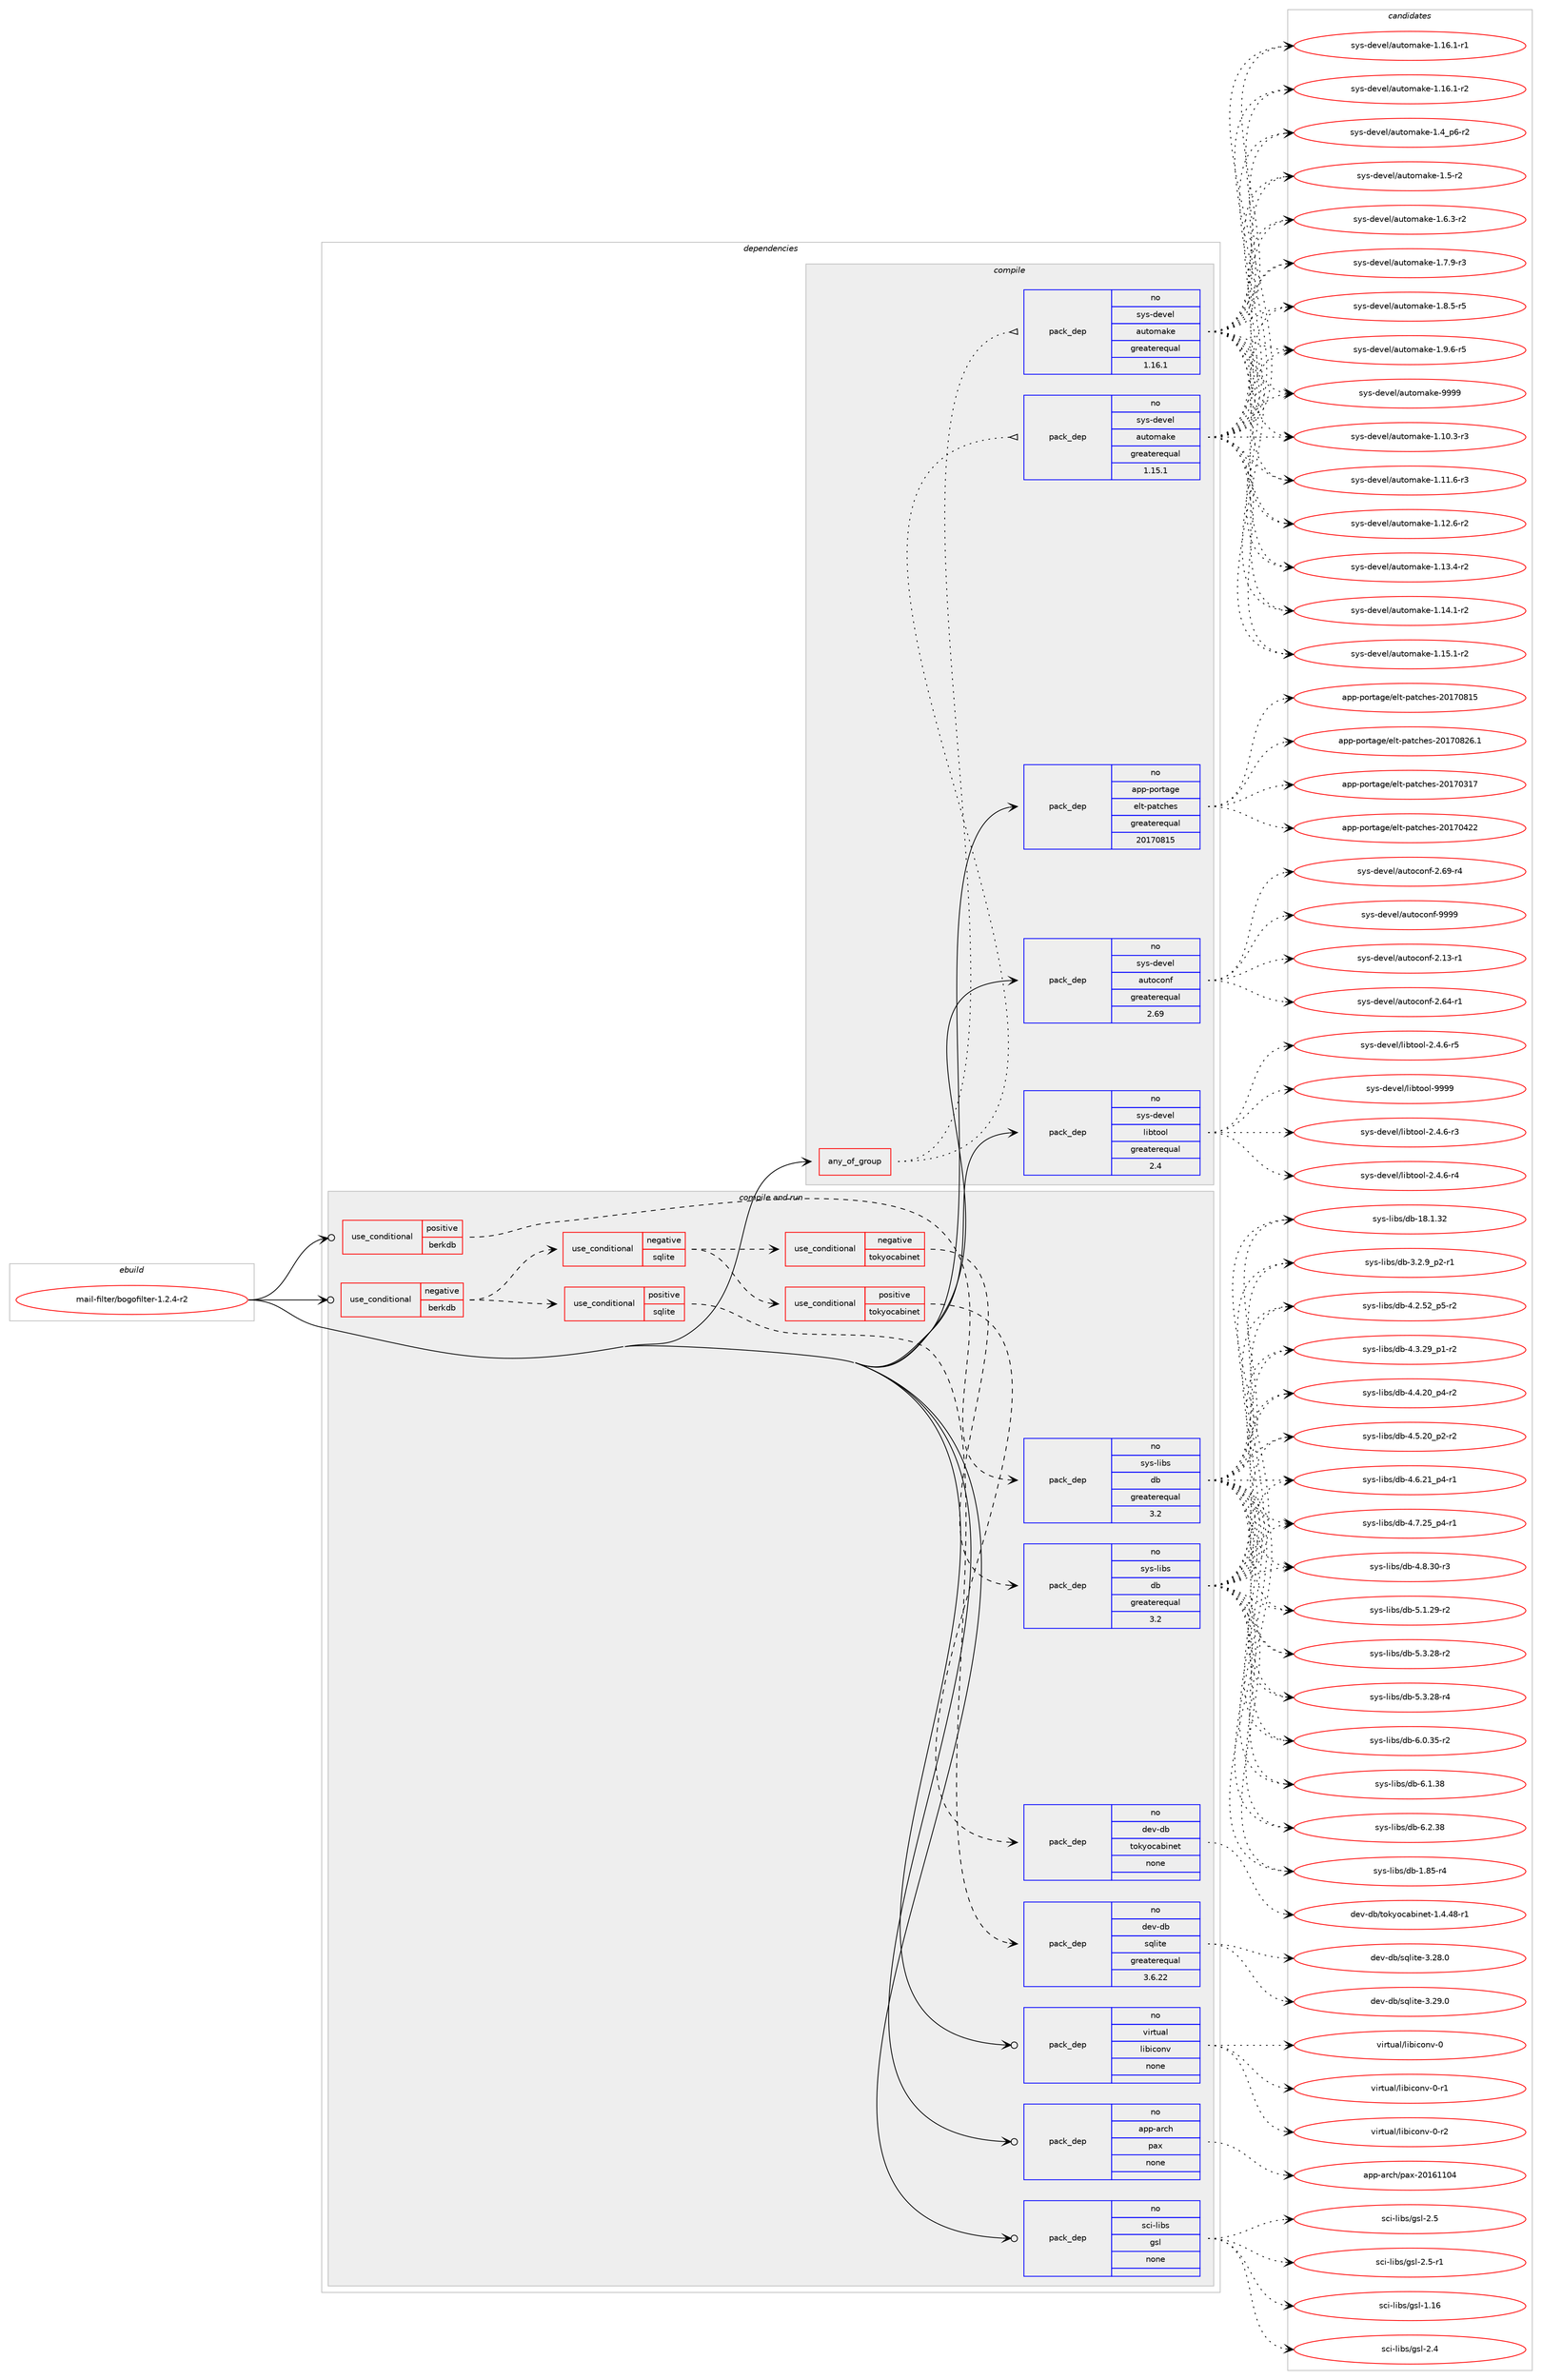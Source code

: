 digraph prolog {

# *************
# Graph options
# *************

newrank=true;
concentrate=true;
compound=true;
graph [rankdir=LR,fontname=Helvetica,fontsize=10,ranksep=1.5];#, ranksep=2.5, nodesep=0.2];
edge  [arrowhead=vee];
node  [fontname=Helvetica,fontsize=10];

# **********
# The ebuild
# **********

subgraph cluster_leftcol {
color=gray;
rank=same;
label=<<i>ebuild</i>>;
id [label="mail-filter/bogofilter-1.2.4-r2", color=red, width=4, href="../mail-filter/bogofilter-1.2.4-r2.svg"];
}

# ****************
# The dependencies
# ****************

subgraph cluster_midcol {
color=gray;
label=<<i>dependencies</i>>;
subgraph cluster_compile {
fillcolor="#eeeeee";
style=filled;
label=<<i>compile</i>>;
subgraph any12972 {
dependency772594 [label=<<TABLE BORDER="0" CELLBORDER="1" CELLSPACING="0" CELLPADDING="4"><TR><TD CELLPADDING="10">any_of_group</TD></TR></TABLE>>, shape=none, color=red];subgraph pack570859 {
dependency772595 [label=<<TABLE BORDER="0" CELLBORDER="1" CELLSPACING="0" CELLPADDING="4" WIDTH="220"><TR><TD ROWSPAN="6" CELLPADDING="30">pack_dep</TD></TR><TR><TD WIDTH="110">no</TD></TR><TR><TD>sys-devel</TD></TR><TR><TD>automake</TD></TR><TR><TD>greaterequal</TD></TR><TR><TD>1.16.1</TD></TR></TABLE>>, shape=none, color=blue];
}
dependency772594:e -> dependency772595:w [weight=20,style="dotted",arrowhead="oinv"];
subgraph pack570860 {
dependency772596 [label=<<TABLE BORDER="0" CELLBORDER="1" CELLSPACING="0" CELLPADDING="4" WIDTH="220"><TR><TD ROWSPAN="6" CELLPADDING="30">pack_dep</TD></TR><TR><TD WIDTH="110">no</TD></TR><TR><TD>sys-devel</TD></TR><TR><TD>automake</TD></TR><TR><TD>greaterequal</TD></TR><TR><TD>1.15.1</TD></TR></TABLE>>, shape=none, color=blue];
}
dependency772594:e -> dependency772596:w [weight=20,style="dotted",arrowhead="oinv"];
}
id:e -> dependency772594:w [weight=20,style="solid",arrowhead="vee"];
subgraph pack570861 {
dependency772597 [label=<<TABLE BORDER="0" CELLBORDER="1" CELLSPACING="0" CELLPADDING="4" WIDTH="220"><TR><TD ROWSPAN="6" CELLPADDING="30">pack_dep</TD></TR><TR><TD WIDTH="110">no</TD></TR><TR><TD>app-portage</TD></TR><TR><TD>elt-patches</TD></TR><TR><TD>greaterequal</TD></TR><TR><TD>20170815</TD></TR></TABLE>>, shape=none, color=blue];
}
id:e -> dependency772597:w [weight=20,style="solid",arrowhead="vee"];
subgraph pack570862 {
dependency772598 [label=<<TABLE BORDER="0" CELLBORDER="1" CELLSPACING="0" CELLPADDING="4" WIDTH="220"><TR><TD ROWSPAN="6" CELLPADDING="30">pack_dep</TD></TR><TR><TD WIDTH="110">no</TD></TR><TR><TD>sys-devel</TD></TR><TR><TD>autoconf</TD></TR><TR><TD>greaterequal</TD></TR><TR><TD>2.69</TD></TR></TABLE>>, shape=none, color=blue];
}
id:e -> dependency772598:w [weight=20,style="solid",arrowhead="vee"];
subgraph pack570863 {
dependency772599 [label=<<TABLE BORDER="0" CELLBORDER="1" CELLSPACING="0" CELLPADDING="4" WIDTH="220"><TR><TD ROWSPAN="6" CELLPADDING="30">pack_dep</TD></TR><TR><TD WIDTH="110">no</TD></TR><TR><TD>sys-devel</TD></TR><TR><TD>libtool</TD></TR><TR><TD>greaterequal</TD></TR><TR><TD>2.4</TD></TR></TABLE>>, shape=none, color=blue];
}
id:e -> dependency772599:w [weight=20,style="solid",arrowhead="vee"];
}
subgraph cluster_compileandrun {
fillcolor="#eeeeee";
style=filled;
label=<<i>compile and run</i>>;
subgraph cond188351 {
dependency772600 [label=<<TABLE BORDER="0" CELLBORDER="1" CELLSPACING="0" CELLPADDING="4"><TR><TD ROWSPAN="3" CELLPADDING="10">use_conditional</TD></TR><TR><TD>negative</TD></TR><TR><TD>berkdb</TD></TR></TABLE>>, shape=none, color=red];
subgraph cond188352 {
dependency772601 [label=<<TABLE BORDER="0" CELLBORDER="1" CELLSPACING="0" CELLPADDING="4"><TR><TD ROWSPAN="3" CELLPADDING="10">use_conditional</TD></TR><TR><TD>positive</TD></TR><TR><TD>sqlite</TD></TR></TABLE>>, shape=none, color=red];
subgraph pack570864 {
dependency772602 [label=<<TABLE BORDER="0" CELLBORDER="1" CELLSPACING="0" CELLPADDING="4" WIDTH="220"><TR><TD ROWSPAN="6" CELLPADDING="30">pack_dep</TD></TR><TR><TD WIDTH="110">no</TD></TR><TR><TD>dev-db</TD></TR><TR><TD>sqlite</TD></TR><TR><TD>greaterequal</TD></TR><TR><TD>3.6.22</TD></TR></TABLE>>, shape=none, color=blue];
}
dependency772601:e -> dependency772602:w [weight=20,style="dashed",arrowhead="vee"];
}
dependency772600:e -> dependency772601:w [weight=20,style="dashed",arrowhead="vee"];
subgraph cond188353 {
dependency772603 [label=<<TABLE BORDER="0" CELLBORDER="1" CELLSPACING="0" CELLPADDING="4"><TR><TD ROWSPAN="3" CELLPADDING="10">use_conditional</TD></TR><TR><TD>negative</TD></TR><TR><TD>sqlite</TD></TR></TABLE>>, shape=none, color=red];
subgraph cond188354 {
dependency772604 [label=<<TABLE BORDER="0" CELLBORDER="1" CELLSPACING="0" CELLPADDING="4"><TR><TD ROWSPAN="3" CELLPADDING="10">use_conditional</TD></TR><TR><TD>positive</TD></TR><TR><TD>tokyocabinet</TD></TR></TABLE>>, shape=none, color=red];
subgraph pack570865 {
dependency772605 [label=<<TABLE BORDER="0" CELLBORDER="1" CELLSPACING="0" CELLPADDING="4" WIDTH="220"><TR><TD ROWSPAN="6" CELLPADDING="30">pack_dep</TD></TR><TR><TD WIDTH="110">no</TD></TR><TR><TD>dev-db</TD></TR><TR><TD>tokyocabinet</TD></TR><TR><TD>none</TD></TR><TR><TD></TD></TR></TABLE>>, shape=none, color=blue];
}
dependency772604:e -> dependency772605:w [weight=20,style="dashed",arrowhead="vee"];
}
dependency772603:e -> dependency772604:w [weight=20,style="dashed",arrowhead="vee"];
subgraph cond188355 {
dependency772606 [label=<<TABLE BORDER="0" CELLBORDER="1" CELLSPACING="0" CELLPADDING="4"><TR><TD ROWSPAN="3" CELLPADDING="10">use_conditional</TD></TR><TR><TD>negative</TD></TR><TR><TD>tokyocabinet</TD></TR></TABLE>>, shape=none, color=red];
subgraph pack570866 {
dependency772607 [label=<<TABLE BORDER="0" CELLBORDER="1" CELLSPACING="0" CELLPADDING="4" WIDTH="220"><TR><TD ROWSPAN="6" CELLPADDING="30">pack_dep</TD></TR><TR><TD WIDTH="110">no</TD></TR><TR><TD>sys-libs</TD></TR><TR><TD>db</TD></TR><TR><TD>greaterequal</TD></TR><TR><TD>3.2</TD></TR></TABLE>>, shape=none, color=blue];
}
dependency772606:e -> dependency772607:w [weight=20,style="dashed",arrowhead="vee"];
}
dependency772603:e -> dependency772606:w [weight=20,style="dashed",arrowhead="vee"];
}
dependency772600:e -> dependency772603:w [weight=20,style="dashed",arrowhead="vee"];
}
id:e -> dependency772600:w [weight=20,style="solid",arrowhead="odotvee"];
subgraph cond188356 {
dependency772608 [label=<<TABLE BORDER="0" CELLBORDER="1" CELLSPACING="0" CELLPADDING="4"><TR><TD ROWSPAN="3" CELLPADDING="10">use_conditional</TD></TR><TR><TD>positive</TD></TR><TR><TD>berkdb</TD></TR></TABLE>>, shape=none, color=red];
subgraph pack570867 {
dependency772609 [label=<<TABLE BORDER="0" CELLBORDER="1" CELLSPACING="0" CELLPADDING="4" WIDTH="220"><TR><TD ROWSPAN="6" CELLPADDING="30">pack_dep</TD></TR><TR><TD WIDTH="110">no</TD></TR><TR><TD>sys-libs</TD></TR><TR><TD>db</TD></TR><TR><TD>greaterequal</TD></TR><TR><TD>3.2</TD></TR></TABLE>>, shape=none, color=blue];
}
dependency772608:e -> dependency772609:w [weight=20,style="dashed",arrowhead="vee"];
}
id:e -> dependency772608:w [weight=20,style="solid",arrowhead="odotvee"];
subgraph pack570868 {
dependency772610 [label=<<TABLE BORDER="0" CELLBORDER="1" CELLSPACING="0" CELLPADDING="4" WIDTH="220"><TR><TD ROWSPAN="6" CELLPADDING="30">pack_dep</TD></TR><TR><TD WIDTH="110">no</TD></TR><TR><TD>app-arch</TD></TR><TR><TD>pax</TD></TR><TR><TD>none</TD></TR><TR><TD></TD></TR></TABLE>>, shape=none, color=blue];
}
id:e -> dependency772610:w [weight=20,style="solid",arrowhead="odotvee"];
subgraph pack570869 {
dependency772611 [label=<<TABLE BORDER="0" CELLBORDER="1" CELLSPACING="0" CELLPADDING="4" WIDTH="220"><TR><TD ROWSPAN="6" CELLPADDING="30">pack_dep</TD></TR><TR><TD WIDTH="110">no</TD></TR><TR><TD>sci-libs</TD></TR><TR><TD>gsl</TD></TR><TR><TD>none</TD></TR><TR><TD></TD></TR></TABLE>>, shape=none, color=blue];
}
id:e -> dependency772611:w [weight=20,style="solid",arrowhead="odotvee"];
subgraph pack570870 {
dependency772612 [label=<<TABLE BORDER="0" CELLBORDER="1" CELLSPACING="0" CELLPADDING="4" WIDTH="220"><TR><TD ROWSPAN="6" CELLPADDING="30">pack_dep</TD></TR><TR><TD WIDTH="110">no</TD></TR><TR><TD>virtual</TD></TR><TR><TD>libiconv</TD></TR><TR><TD>none</TD></TR><TR><TD></TD></TR></TABLE>>, shape=none, color=blue];
}
id:e -> dependency772612:w [weight=20,style="solid",arrowhead="odotvee"];
}
subgraph cluster_run {
fillcolor="#eeeeee";
style=filled;
label=<<i>run</i>>;
}
}

# **************
# The candidates
# **************

subgraph cluster_choices {
rank=same;
color=gray;
label=<<i>candidates</i>>;

subgraph choice570859 {
color=black;
nodesep=1;
choice11512111545100101118101108479711711611110997107101454946494846514511451 [label="sys-devel/automake-1.10.3-r3", color=red, width=4,href="../sys-devel/automake-1.10.3-r3.svg"];
choice11512111545100101118101108479711711611110997107101454946494946544511451 [label="sys-devel/automake-1.11.6-r3", color=red, width=4,href="../sys-devel/automake-1.11.6-r3.svg"];
choice11512111545100101118101108479711711611110997107101454946495046544511450 [label="sys-devel/automake-1.12.6-r2", color=red, width=4,href="../sys-devel/automake-1.12.6-r2.svg"];
choice11512111545100101118101108479711711611110997107101454946495146524511450 [label="sys-devel/automake-1.13.4-r2", color=red, width=4,href="../sys-devel/automake-1.13.4-r2.svg"];
choice11512111545100101118101108479711711611110997107101454946495246494511450 [label="sys-devel/automake-1.14.1-r2", color=red, width=4,href="../sys-devel/automake-1.14.1-r2.svg"];
choice11512111545100101118101108479711711611110997107101454946495346494511450 [label="sys-devel/automake-1.15.1-r2", color=red, width=4,href="../sys-devel/automake-1.15.1-r2.svg"];
choice11512111545100101118101108479711711611110997107101454946495446494511449 [label="sys-devel/automake-1.16.1-r1", color=red, width=4,href="../sys-devel/automake-1.16.1-r1.svg"];
choice11512111545100101118101108479711711611110997107101454946495446494511450 [label="sys-devel/automake-1.16.1-r2", color=red, width=4,href="../sys-devel/automake-1.16.1-r2.svg"];
choice115121115451001011181011084797117116111109971071014549465295112544511450 [label="sys-devel/automake-1.4_p6-r2", color=red, width=4,href="../sys-devel/automake-1.4_p6-r2.svg"];
choice11512111545100101118101108479711711611110997107101454946534511450 [label="sys-devel/automake-1.5-r2", color=red, width=4,href="../sys-devel/automake-1.5-r2.svg"];
choice115121115451001011181011084797117116111109971071014549465446514511450 [label="sys-devel/automake-1.6.3-r2", color=red, width=4,href="../sys-devel/automake-1.6.3-r2.svg"];
choice115121115451001011181011084797117116111109971071014549465546574511451 [label="sys-devel/automake-1.7.9-r3", color=red, width=4,href="../sys-devel/automake-1.7.9-r3.svg"];
choice115121115451001011181011084797117116111109971071014549465646534511453 [label="sys-devel/automake-1.8.5-r5", color=red, width=4,href="../sys-devel/automake-1.8.5-r5.svg"];
choice115121115451001011181011084797117116111109971071014549465746544511453 [label="sys-devel/automake-1.9.6-r5", color=red, width=4,href="../sys-devel/automake-1.9.6-r5.svg"];
choice115121115451001011181011084797117116111109971071014557575757 [label="sys-devel/automake-9999", color=red, width=4,href="../sys-devel/automake-9999.svg"];
dependency772595:e -> choice11512111545100101118101108479711711611110997107101454946494846514511451:w [style=dotted,weight="100"];
dependency772595:e -> choice11512111545100101118101108479711711611110997107101454946494946544511451:w [style=dotted,weight="100"];
dependency772595:e -> choice11512111545100101118101108479711711611110997107101454946495046544511450:w [style=dotted,weight="100"];
dependency772595:e -> choice11512111545100101118101108479711711611110997107101454946495146524511450:w [style=dotted,weight="100"];
dependency772595:e -> choice11512111545100101118101108479711711611110997107101454946495246494511450:w [style=dotted,weight="100"];
dependency772595:e -> choice11512111545100101118101108479711711611110997107101454946495346494511450:w [style=dotted,weight="100"];
dependency772595:e -> choice11512111545100101118101108479711711611110997107101454946495446494511449:w [style=dotted,weight="100"];
dependency772595:e -> choice11512111545100101118101108479711711611110997107101454946495446494511450:w [style=dotted,weight="100"];
dependency772595:e -> choice115121115451001011181011084797117116111109971071014549465295112544511450:w [style=dotted,weight="100"];
dependency772595:e -> choice11512111545100101118101108479711711611110997107101454946534511450:w [style=dotted,weight="100"];
dependency772595:e -> choice115121115451001011181011084797117116111109971071014549465446514511450:w [style=dotted,weight="100"];
dependency772595:e -> choice115121115451001011181011084797117116111109971071014549465546574511451:w [style=dotted,weight="100"];
dependency772595:e -> choice115121115451001011181011084797117116111109971071014549465646534511453:w [style=dotted,weight="100"];
dependency772595:e -> choice115121115451001011181011084797117116111109971071014549465746544511453:w [style=dotted,weight="100"];
dependency772595:e -> choice115121115451001011181011084797117116111109971071014557575757:w [style=dotted,weight="100"];
}
subgraph choice570860 {
color=black;
nodesep=1;
choice11512111545100101118101108479711711611110997107101454946494846514511451 [label="sys-devel/automake-1.10.3-r3", color=red, width=4,href="../sys-devel/automake-1.10.3-r3.svg"];
choice11512111545100101118101108479711711611110997107101454946494946544511451 [label="sys-devel/automake-1.11.6-r3", color=red, width=4,href="../sys-devel/automake-1.11.6-r3.svg"];
choice11512111545100101118101108479711711611110997107101454946495046544511450 [label="sys-devel/automake-1.12.6-r2", color=red, width=4,href="../sys-devel/automake-1.12.6-r2.svg"];
choice11512111545100101118101108479711711611110997107101454946495146524511450 [label="sys-devel/automake-1.13.4-r2", color=red, width=4,href="../sys-devel/automake-1.13.4-r2.svg"];
choice11512111545100101118101108479711711611110997107101454946495246494511450 [label="sys-devel/automake-1.14.1-r2", color=red, width=4,href="../sys-devel/automake-1.14.1-r2.svg"];
choice11512111545100101118101108479711711611110997107101454946495346494511450 [label="sys-devel/automake-1.15.1-r2", color=red, width=4,href="../sys-devel/automake-1.15.1-r2.svg"];
choice11512111545100101118101108479711711611110997107101454946495446494511449 [label="sys-devel/automake-1.16.1-r1", color=red, width=4,href="../sys-devel/automake-1.16.1-r1.svg"];
choice11512111545100101118101108479711711611110997107101454946495446494511450 [label="sys-devel/automake-1.16.1-r2", color=red, width=4,href="../sys-devel/automake-1.16.1-r2.svg"];
choice115121115451001011181011084797117116111109971071014549465295112544511450 [label="sys-devel/automake-1.4_p6-r2", color=red, width=4,href="../sys-devel/automake-1.4_p6-r2.svg"];
choice11512111545100101118101108479711711611110997107101454946534511450 [label="sys-devel/automake-1.5-r2", color=red, width=4,href="../sys-devel/automake-1.5-r2.svg"];
choice115121115451001011181011084797117116111109971071014549465446514511450 [label="sys-devel/automake-1.6.3-r2", color=red, width=4,href="../sys-devel/automake-1.6.3-r2.svg"];
choice115121115451001011181011084797117116111109971071014549465546574511451 [label="sys-devel/automake-1.7.9-r3", color=red, width=4,href="../sys-devel/automake-1.7.9-r3.svg"];
choice115121115451001011181011084797117116111109971071014549465646534511453 [label="sys-devel/automake-1.8.5-r5", color=red, width=4,href="../sys-devel/automake-1.8.5-r5.svg"];
choice115121115451001011181011084797117116111109971071014549465746544511453 [label="sys-devel/automake-1.9.6-r5", color=red, width=4,href="../sys-devel/automake-1.9.6-r5.svg"];
choice115121115451001011181011084797117116111109971071014557575757 [label="sys-devel/automake-9999", color=red, width=4,href="../sys-devel/automake-9999.svg"];
dependency772596:e -> choice11512111545100101118101108479711711611110997107101454946494846514511451:w [style=dotted,weight="100"];
dependency772596:e -> choice11512111545100101118101108479711711611110997107101454946494946544511451:w [style=dotted,weight="100"];
dependency772596:e -> choice11512111545100101118101108479711711611110997107101454946495046544511450:w [style=dotted,weight="100"];
dependency772596:e -> choice11512111545100101118101108479711711611110997107101454946495146524511450:w [style=dotted,weight="100"];
dependency772596:e -> choice11512111545100101118101108479711711611110997107101454946495246494511450:w [style=dotted,weight="100"];
dependency772596:e -> choice11512111545100101118101108479711711611110997107101454946495346494511450:w [style=dotted,weight="100"];
dependency772596:e -> choice11512111545100101118101108479711711611110997107101454946495446494511449:w [style=dotted,weight="100"];
dependency772596:e -> choice11512111545100101118101108479711711611110997107101454946495446494511450:w [style=dotted,weight="100"];
dependency772596:e -> choice115121115451001011181011084797117116111109971071014549465295112544511450:w [style=dotted,weight="100"];
dependency772596:e -> choice11512111545100101118101108479711711611110997107101454946534511450:w [style=dotted,weight="100"];
dependency772596:e -> choice115121115451001011181011084797117116111109971071014549465446514511450:w [style=dotted,weight="100"];
dependency772596:e -> choice115121115451001011181011084797117116111109971071014549465546574511451:w [style=dotted,weight="100"];
dependency772596:e -> choice115121115451001011181011084797117116111109971071014549465646534511453:w [style=dotted,weight="100"];
dependency772596:e -> choice115121115451001011181011084797117116111109971071014549465746544511453:w [style=dotted,weight="100"];
dependency772596:e -> choice115121115451001011181011084797117116111109971071014557575757:w [style=dotted,weight="100"];
}
subgraph choice570861 {
color=black;
nodesep=1;
choice97112112451121111141169710310147101108116451129711699104101115455048495548514955 [label="app-portage/elt-patches-20170317", color=red, width=4,href="../app-portage/elt-patches-20170317.svg"];
choice97112112451121111141169710310147101108116451129711699104101115455048495548525050 [label="app-portage/elt-patches-20170422", color=red, width=4,href="../app-portage/elt-patches-20170422.svg"];
choice97112112451121111141169710310147101108116451129711699104101115455048495548564953 [label="app-portage/elt-patches-20170815", color=red, width=4,href="../app-portage/elt-patches-20170815.svg"];
choice971121124511211111411697103101471011081164511297116991041011154550484955485650544649 [label="app-portage/elt-patches-20170826.1", color=red, width=4,href="../app-portage/elt-patches-20170826.1.svg"];
dependency772597:e -> choice97112112451121111141169710310147101108116451129711699104101115455048495548514955:w [style=dotted,weight="100"];
dependency772597:e -> choice97112112451121111141169710310147101108116451129711699104101115455048495548525050:w [style=dotted,weight="100"];
dependency772597:e -> choice97112112451121111141169710310147101108116451129711699104101115455048495548564953:w [style=dotted,weight="100"];
dependency772597:e -> choice971121124511211111411697103101471011081164511297116991041011154550484955485650544649:w [style=dotted,weight="100"];
}
subgraph choice570862 {
color=black;
nodesep=1;
choice1151211154510010111810110847971171161119911111010245504649514511449 [label="sys-devel/autoconf-2.13-r1", color=red, width=4,href="../sys-devel/autoconf-2.13-r1.svg"];
choice1151211154510010111810110847971171161119911111010245504654524511449 [label="sys-devel/autoconf-2.64-r1", color=red, width=4,href="../sys-devel/autoconf-2.64-r1.svg"];
choice1151211154510010111810110847971171161119911111010245504654574511452 [label="sys-devel/autoconf-2.69-r4", color=red, width=4,href="../sys-devel/autoconf-2.69-r4.svg"];
choice115121115451001011181011084797117116111991111101024557575757 [label="sys-devel/autoconf-9999", color=red, width=4,href="../sys-devel/autoconf-9999.svg"];
dependency772598:e -> choice1151211154510010111810110847971171161119911111010245504649514511449:w [style=dotted,weight="100"];
dependency772598:e -> choice1151211154510010111810110847971171161119911111010245504654524511449:w [style=dotted,weight="100"];
dependency772598:e -> choice1151211154510010111810110847971171161119911111010245504654574511452:w [style=dotted,weight="100"];
dependency772598:e -> choice115121115451001011181011084797117116111991111101024557575757:w [style=dotted,weight="100"];
}
subgraph choice570863 {
color=black;
nodesep=1;
choice1151211154510010111810110847108105981161111111084550465246544511451 [label="sys-devel/libtool-2.4.6-r3", color=red, width=4,href="../sys-devel/libtool-2.4.6-r3.svg"];
choice1151211154510010111810110847108105981161111111084550465246544511452 [label="sys-devel/libtool-2.4.6-r4", color=red, width=4,href="../sys-devel/libtool-2.4.6-r4.svg"];
choice1151211154510010111810110847108105981161111111084550465246544511453 [label="sys-devel/libtool-2.4.6-r5", color=red, width=4,href="../sys-devel/libtool-2.4.6-r5.svg"];
choice1151211154510010111810110847108105981161111111084557575757 [label="sys-devel/libtool-9999", color=red, width=4,href="../sys-devel/libtool-9999.svg"];
dependency772599:e -> choice1151211154510010111810110847108105981161111111084550465246544511451:w [style=dotted,weight="100"];
dependency772599:e -> choice1151211154510010111810110847108105981161111111084550465246544511452:w [style=dotted,weight="100"];
dependency772599:e -> choice1151211154510010111810110847108105981161111111084550465246544511453:w [style=dotted,weight="100"];
dependency772599:e -> choice1151211154510010111810110847108105981161111111084557575757:w [style=dotted,weight="100"];
}
subgraph choice570864 {
color=black;
nodesep=1;
choice10010111845100984711511310810511610145514650564648 [label="dev-db/sqlite-3.28.0", color=red, width=4,href="../dev-db/sqlite-3.28.0.svg"];
choice10010111845100984711511310810511610145514650574648 [label="dev-db/sqlite-3.29.0", color=red, width=4,href="../dev-db/sqlite-3.29.0.svg"];
dependency772602:e -> choice10010111845100984711511310810511610145514650564648:w [style=dotted,weight="100"];
dependency772602:e -> choice10010111845100984711511310810511610145514650574648:w [style=dotted,weight="100"];
}
subgraph choice570865 {
color=black;
nodesep=1;
choice100101118451009847116111107121111999798105110101116454946524652564511449 [label="dev-db/tokyocabinet-1.4.48-r1", color=red, width=4,href="../dev-db/tokyocabinet-1.4.48-r1.svg"];
dependency772605:e -> choice100101118451009847116111107121111999798105110101116454946524652564511449:w [style=dotted,weight="100"];
}
subgraph choice570866 {
color=black;
nodesep=1;
choice1151211154510810598115471009845494656534511452 [label="sys-libs/db-1.85-r4", color=red, width=4,href="../sys-libs/db-1.85-r4.svg"];
choice115121115451081059811547100984549564649465150 [label="sys-libs/db-18.1.32", color=red, width=4,href="../sys-libs/db-18.1.32.svg"];
choice1151211154510810598115471009845514650465795112504511449 [label="sys-libs/db-3.2.9_p2-r1", color=red, width=4,href="../sys-libs/db-3.2.9_p2-r1.svg"];
choice115121115451081059811547100984552465046535095112534511450 [label="sys-libs/db-4.2.52_p5-r2", color=red, width=4,href="../sys-libs/db-4.2.52_p5-r2.svg"];
choice115121115451081059811547100984552465146505795112494511450 [label="sys-libs/db-4.3.29_p1-r2", color=red, width=4,href="../sys-libs/db-4.3.29_p1-r2.svg"];
choice115121115451081059811547100984552465246504895112524511450 [label="sys-libs/db-4.4.20_p4-r2", color=red, width=4,href="../sys-libs/db-4.4.20_p4-r2.svg"];
choice115121115451081059811547100984552465346504895112504511450 [label="sys-libs/db-4.5.20_p2-r2", color=red, width=4,href="../sys-libs/db-4.5.20_p2-r2.svg"];
choice115121115451081059811547100984552465446504995112524511449 [label="sys-libs/db-4.6.21_p4-r1", color=red, width=4,href="../sys-libs/db-4.6.21_p4-r1.svg"];
choice115121115451081059811547100984552465546505395112524511449 [label="sys-libs/db-4.7.25_p4-r1", color=red, width=4,href="../sys-libs/db-4.7.25_p4-r1.svg"];
choice11512111545108105981154710098455246564651484511451 [label="sys-libs/db-4.8.30-r3", color=red, width=4,href="../sys-libs/db-4.8.30-r3.svg"];
choice11512111545108105981154710098455346494650574511450 [label="sys-libs/db-5.1.29-r2", color=red, width=4,href="../sys-libs/db-5.1.29-r2.svg"];
choice11512111545108105981154710098455346514650564511450 [label="sys-libs/db-5.3.28-r2", color=red, width=4,href="../sys-libs/db-5.3.28-r2.svg"];
choice11512111545108105981154710098455346514650564511452 [label="sys-libs/db-5.3.28-r4", color=red, width=4,href="../sys-libs/db-5.3.28-r4.svg"];
choice11512111545108105981154710098455446484651534511450 [label="sys-libs/db-6.0.35-r2", color=red, width=4,href="../sys-libs/db-6.0.35-r2.svg"];
choice1151211154510810598115471009845544649465156 [label="sys-libs/db-6.1.38", color=red, width=4,href="../sys-libs/db-6.1.38.svg"];
choice1151211154510810598115471009845544650465156 [label="sys-libs/db-6.2.38", color=red, width=4,href="../sys-libs/db-6.2.38.svg"];
dependency772607:e -> choice1151211154510810598115471009845494656534511452:w [style=dotted,weight="100"];
dependency772607:e -> choice115121115451081059811547100984549564649465150:w [style=dotted,weight="100"];
dependency772607:e -> choice1151211154510810598115471009845514650465795112504511449:w [style=dotted,weight="100"];
dependency772607:e -> choice115121115451081059811547100984552465046535095112534511450:w [style=dotted,weight="100"];
dependency772607:e -> choice115121115451081059811547100984552465146505795112494511450:w [style=dotted,weight="100"];
dependency772607:e -> choice115121115451081059811547100984552465246504895112524511450:w [style=dotted,weight="100"];
dependency772607:e -> choice115121115451081059811547100984552465346504895112504511450:w [style=dotted,weight="100"];
dependency772607:e -> choice115121115451081059811547100984552465446504995112524511449:w [style=dotted,weight="100"];
dependency772607:e -> choice115121115451081059811547100984552465546505395112524511449:w [style=dotted,weight="100"];
dependency772607:e -> choice11512111545108105981154710098455246564651484511451:w [style=dotted,weight="100"];
dependency772607:e -> choice11512111545108105981154710098455346494650574511450:w [style=dotted,weight="100"];
dependency772607:e -> choice11512111545108105981154710098455346514650564511450:w [style=dotted,weight="100"];
dependency772607:e -> choice11512111545108105981154710098455346514650564511452:w [style=dotted,weight="100"];
dependency772607:e -> choice11512111545108105981154710098455446484651534511450:w [style=dotted,weight="100"];
dependency772607:e -> choice1151211154510810598115471009845544649465156:w [style=dotted,weight="100"];
dependency772607:e -> choice1151211154510810598115471009845544650465156:w [style=dotted,weight="100"];
}
subgraph choice570867 {
color=black;
nodesep=1;
choice1151211154510810598115471009845494656534511452 [label="sys-libs/db-1.85-r4", color=red, width=4,href="../sys-libs/db-1.85-r4.svg"];
choice115121115451081059811547100984549564649465150 [label="sys-libs/db-18.1.32", color=red, width=4,href="../sys-libs/db-18.1.32.svg"];
choice1151211154510810598115471009845514650465795112504511449 [label="sys-libs/db-3.2.9_p2-r1", color=red, width=4,href="../sys-libs/db-3.2.9_p2-r1.svg"];
choice115121115451081059811547100984552465046535095112534511450 [label="sys-libs/db-4.2.52_p5-r2", color=red, width=4,href="../sys-libs/db-4.2.52_p5-r2.svg"];
choice115121115451081059811547100984552465146505795112494511450 [label="sys-libs/db-4.3.29_p1-r2", color=red, width=4,href="../sys-libs/db-4.3.29_p1-r2.svg"];
choice115121115451081059811547100984552465246504895112524511450 [label="sys-libs/db-4.4.20_p4-r2", color=red, width=4,href="../sys-libs/db-4.4.20_p4-r2.svg"];
choice115121115451081059811547100984552465346504895112504511450 [label="sys-libs/db-4.5.20_p2-r2", color=red, width=4,href="../sys-libs/db-4.5.20_p2-r2.svg"];
choice115121115451081059811547100984552465446504995112524511449 [label="sys-libs/db-4.6.21_p4-r1", color=red, width=4,href="../sys-libs/db-4.6.21_p4-r1.svg"];
choice115121115451081059811547100984552465546505395112524511449 [label="sys-libs/db-4.7.25_p4-r1", color=red, width=4,href="../sys-libs/db-4.7.25_p4-r1.svg"];
choice11512111545108105981154710098455246564651484511451 [label="sys-libs/db-4.8.30-r3", color=red, width=4,href="../sys-libs/db-4.8.30-r3.svg"];
choice11512111545108105981154710098455346494650574511450 [label="sys-libs/db-5.1.29-r2", color=red, width=4,href="../sys-libs/db-5.1.29-r2.svg"];
choice11512111545108105981154710098455346514650564511450 [label="sys-libs/db-5.3.28-r2", color=red, width=4,href="../sys-libs/db-5.3.28-r2.svg"];
choice11512111545108105981154710098455346514650564511452 [label="sys-libs/db-5.3.28-r4", color=red, width=4,href="../sys-libs/db-5.3.28-r4.svg"];
choice11512111545108105981154710098455446484651534511450 [label="sys-libs/db-6.0.35-r2", color=red, width=4,href="../sys-libs/db-6.0.35-r2.svg"];
choice1151211154510810598115471009845544649465156 [label="sys-libs/db-6.1.38", color=red, width=4,href="../sys-libs/db-6.1.38.svg"];
choice1151211154510810598115471009845544650465156 [label="sys-libs/db-6.2.38", color=red, width=4,href="../sys-libs/db-6.2.38.svg"];
dependency772609:e -> choice1151211154510810598115471009845494656534511452:w [style=dotted,weight="100"];
dependency772609:e -> choice115121115451081059811547100984549564649465150:w [style=dotted,weight="100"];
dependency772609:e -> choice1151211154510810598115471009845514650465795112504511449:w [style=dotted,weight="100"];
dependency772609:e -> choice115121115451081059811547100984552465046535095112534511450:w [style=dotted,weight="100"];
dependency772609:e -> choice115121115451081059811547100984552465146505795112494511450:w [style=dotted,weight="100"];
dependency772609:e -> choice115121115451081059811547100984552465246504895112524511450:w [style=dotted,weight="100"];
dependency772609:e -> choice115121115451081059811547100984552465346504895112504511450:w [style=dotted,weight="100"];
dependency772609:e -> choice115121115451081059811547100984552465446504995112524511449:w [style=dotted,weight="100"];
dependency772609:e -> choice115121115451081059811547100984552465546505395112524511449:w [style=dotted,weight="100"];
dependency772609:e -> choice11512111545108105981154710098455246564651484511451:w [style=dotted,weight="100"];
dependency772609:e -> choice11512111545108105981154710098455346494650574511450:w [style=dotted,weight="100"];
dependency772609:e -> choice11512111545108105981154710098455346514650564511450:w [style=dotted,weight="100"];
dependency772609:e -> choice11512111545108105981154710098455346514650564511452:w [style=dotted,weight="100"];
dependency772609:e -> choice11512111545108105981154710098455446484651534511450:w [style=dotted,weight="100"];
dependency772609:e -> choice1151211154510810598115471009845544649465156:w [style=dotted,weight="100"];
dependency772609:e -> choice1151211154510810598115471009845544650465156:w [style=dotted,weight="100"];
}
subgraph choice570868 {
color=black;
nodesep=1;
choice971121124597114991044711297120455048495449494852 [label="app-arch/pax-20161104", color=red, width=4,href="../app-arch/pax-20161104.svg"];
dependency772610:e -> choice971121124597114991044711297120455048495449494852:w [style=dotted,weight="100"];
}
subgraph choice570869 {
color=black;
nodesep=1;
choice115991054510810598115471031151084549464954 [label="sci-libs/gsl-1.16", color=red, width=4,href="../sci-libs/gsl-1.16.svg"];
choice1159910545108105981154710311510845504652 [label="sci-libs/gsl-2.4", color=red, width=4,href="../sci-libs/gsl-2.4.svg"];
choice1159910545108105981154710311510845504653 [label="sci-libs/gsl-2.5", color=red, width=4,href="../sci-libs/gsl-2.5.svg"];
choice11599105451081059811547103115108455046534511449 [label="sci-libs/gsl-2.5-r1", color=red, width=4,href="../sci-libs/gsl-2.5-r1.svg"];
dependency772611:e -> choice115991054510810598115471031151084549464954:w [style=dotted,weight="100"];
dependency772611:e -> choice1159910545108105981154710311510845504652:w [style=dotted,weight="100"];
dependency772611:e -> choice1159910545108105981154710311510845504653:w [style=dotted,weight="100"];
dependency772611:e -> choice11599105451081059811547103115108455046534511449:w [style=dotted,weight="100"];
}
subgraph choice570870 {
color=black;
nodesep=1;
choice118105114116117971084710810598105991111101184548 [label="virtual/libiconv-0", color=red, width=4,href="../virtual/libiconv-0.svg"];
choice1181051141161179710847108105981059911111011845484511449 [label="virtual/libiconv-0-r1", color=red, width=4,href="../virtual/libiconv-0-r1.svg"];
choice1181051141161179710847108105981059911111011845484511450 [label="virtual/libiconv-0-r2", color=red, width=4,href="../virtual/libiconv-0-r2.svg"];
dependency772612:e -> choice118105114116117971084710810598105991111101184548:w [style=dotted,weight="100"];
dependency772612:e -> choice1181051141161179710847108105981059911111011845484511449:w [style=dotted,weight="100"];
dependency772612:e -> choice1181051141161179710847108105981059911111011845484511450:w [style=dotted,weight="100"];
}
}

}

